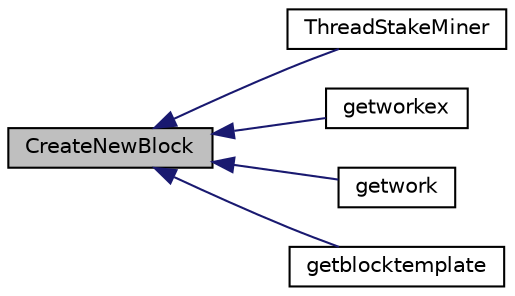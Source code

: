digraph "CreateNewBlock"
{
  edge [fontname="Helvetica",fontsize="10",labelfontname="Helvetica",labelfontsize="10"];
  node [fontname="Helvetica",fontsize="10",shape=record];
  rankdir="LR";
  Node22 [label="CreateNewBlock",height=0.2,width=0.4,color="black", fillcolor="grey75", style="filled", fontcolor="black"];
  Node22 -> Node23 [dir="back",color="midnightblue",fontsize="10",style="solid",fontname="Helvetica"];
  Node23 [label="ThreadStakeMiner",height=0.2,width=0.4,color="black", fillcolor="white", style="filled",URL="$miner_8cpp.html#a31faece5ef0e403969b3d3debd79b352"];
  Node22 -> Node24 [dir="back",color="midnightblue",fontsize="10",style="solid",fontname="Helvetica"];
  Node24 [label="getworkex",height=0.2,width=0.4,color="black", fillcolor="white", style="filled",URL="$rpcmining_8cpp.html#aa40f86dc468a3f2ef4a3bba99e20a069"];
  Node22 -> Node25 [dir="back",color="midnightblue",fontsize="10",style="solid",fontname="Helvetica"];
  Node25 [label="getwork",height=0.2,width=0.4,color="black", fillcolor="white", style="filled",URL="$rpcmining_8cpp.html#a356be62c93d38267a7da9e1cb644d547"];
  Node22 -> Node26 [dir="back",color="midnightblue",fontsize="10",style="solid",fontname="Helvetica"];
  Node26 [label="getblocktemplate",height=0.2,width=0.4,color="black", fillcolor="white", style="filled",URL="$rpcmining_8cpp.html#a27347eecedd59156c914fcb5ce488f9a"];
}
